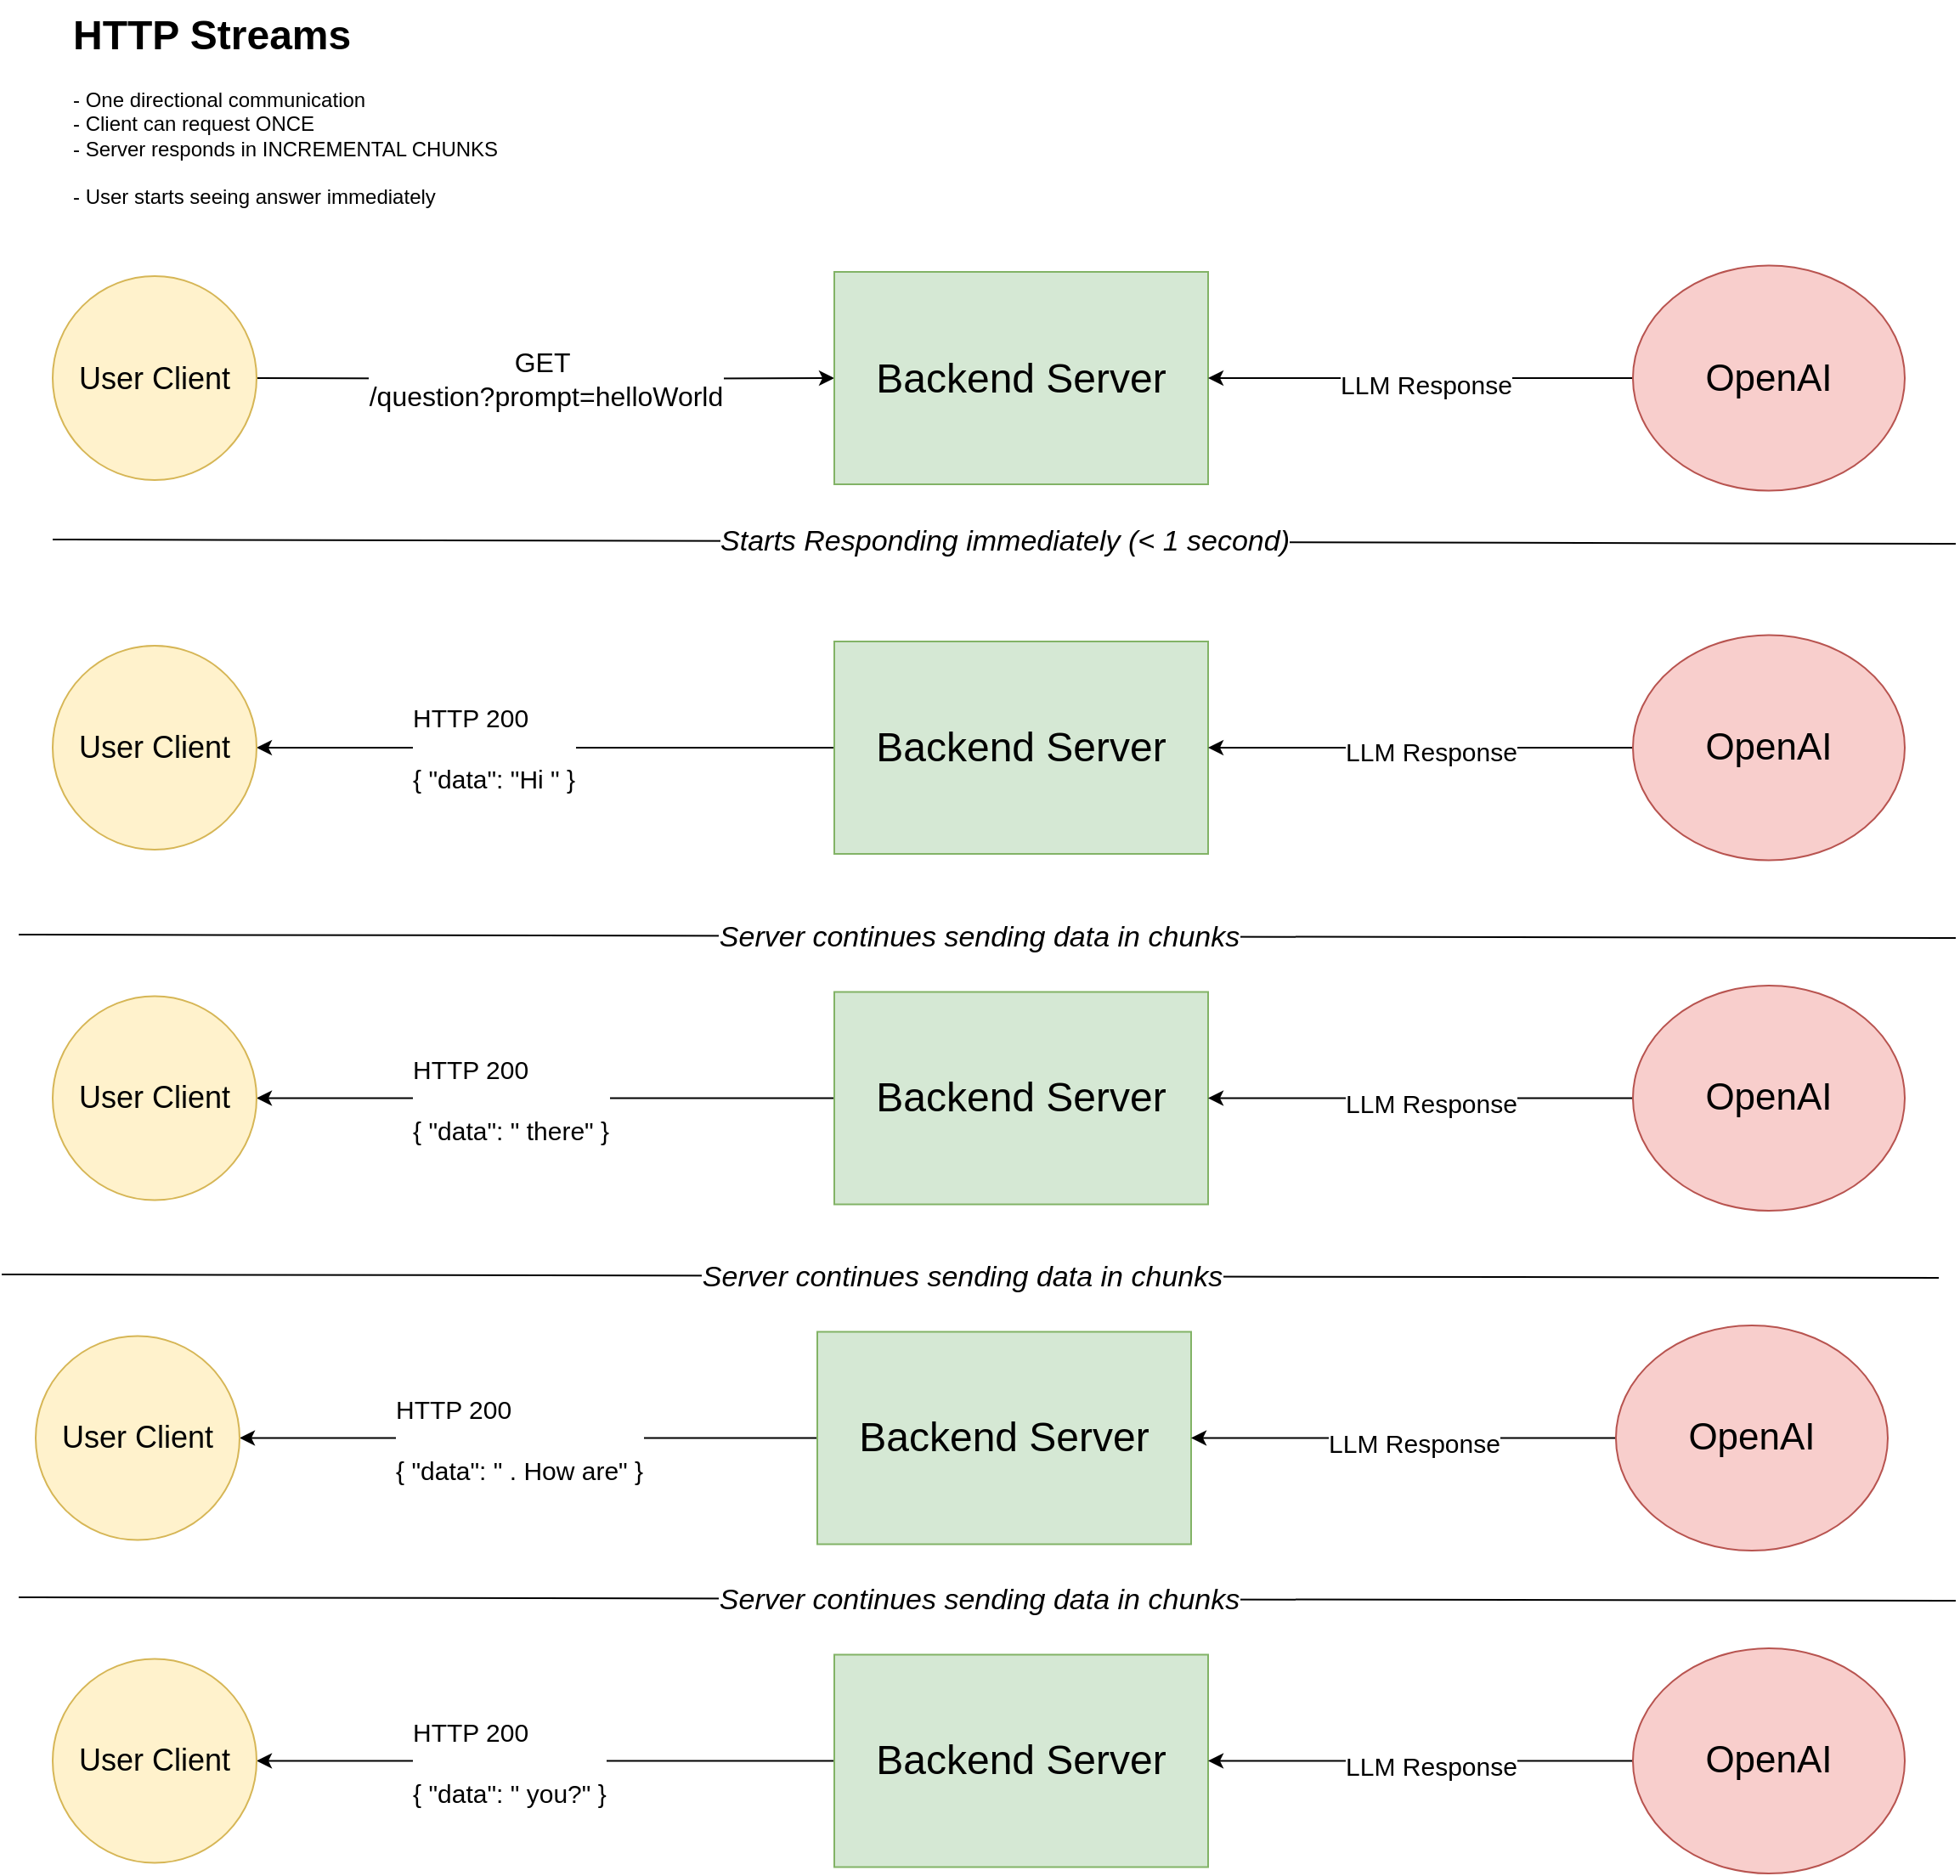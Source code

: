 <mxfile version="27.2.0">
  <diagram name="Page-1" id="DS_TWJ373Ps78vdfHSgM">
    <mxGraphModel dx="1336" dy="2013" grid="1" gridSize="10" guides="1" tooltips="1" connect="1" arrows="1" fold="1" page="1" pageScale="1" pageWidth="850" pageHeight="1100" math="0" shadow="0">
      <root>
        <mxCell id="0" />
        <mxCell id="1" parent="0" />
        <mxCell id="1CRBDQJJfLzbWSRdy7kv-4" value="" style="edgeStyle=orthogonalEdgeStyle;rounded=0;orthogonalLoop=1;jettySize=auto;html=1;" parent="1" target="1CRBDQJJfLzbWSRdy7kv-3" edge="1">
          <mxGeometry relative="1" as="geometry">
            <mxPoint x="190" y="182.5" as="sourcePoint" />
          </mxGeometry>
        </mxCell>
        <mxCell id="1CRBDQJJfLzbWSRdy7kv-5" value="&lt;font style=&quot;font-size: 16px;&quot;&gt;GET&amp;nbsp;&lt;/font&gt;&lt;div&gt;&lt;font style=&quot;font-size: 16px;&quot;&gt;/question?prompt=helloWorld&lt;/font&gt;&lt;/div&gt;" style="edgeLabel;html=1;align=center;verticalAlign=middle;resizable=0;points=[];" parent="1CRBDQJJfLzbWSRdy7kv-4" vertex="1" connectable="0">
          <mxGeometry x="-0.104" y="-1" relative="1" as="geometry">
            <mxPoint x="17" y="-1" as="offset" />
          </mxGeometry>
        </mxCell>
        <mxCell id="1CRBDQJJfLzbWSRdy7kv-3" value="&lt;div style=&quot;&quot;&gt;&lt;span style=&quot;font-size: 24px; background-color: transparent; color: light-dark(rgb(0, 0, 0), rgb(255, 255, 255));&quot;&gt;Backend Server&lt;/span&gt;&lt;/div&gt;" style="whiteSpace=wrap;html=1;verticalAlign=middle;align=center;fillColor=#d5e8d4;strokeColor=#82b366;" parent="1" vertex="1">
          <mxGeometry x="530" y="120" width="220" height="125" as="geometry" />
        </mxCell>
        <mxCell id="1CRBDQJJfLzbWSRdy7kv-6" value="&lt;h1 style=&quot;margin-top: 0px;&quot;&gt;HTTP Streams&lt;/h1&gt;&lt;div&gt;- One directional communication&lt;/div&gt;&lt;div&gt;- Client can request ONCE&lt;/div&gt;&lt;div&gt;- Server responds in INCREMENTAL CHUNKS&lt;/div&gt;&lt;div&gt;&lt;br&gt;&lt;/div&gt;&lt;div&gt;- User starts seeing answer immediately&lt;/div&gt;" style="text;html=1;whiteSpace=wrap;overflow=hidden;rounded=0;" parent="1" vertex="1">
          <mxGeometry x="80" y="-40" width="270" height="130" as="geometry" />
        </mxCell>
        <mxCell id="1CRBDQJJfLzbWSRdy7kv-8" value="&lt;font style=&quot;font-size: 18px;&quot;&gt;User Client&lt;/font&gt;" style="ellipse;whiteSpace=wrap;html=1;aspect=fixed;fillColor=#fff2cc;strokeColor=#d6b656;" parent="1" vertex="1">
          <mxGeometry x="70" y="122.5" width="120" height="120" as="geometry" />
        </mxCell>
        <mxCell id="1CRBDQJJfLzbWSRdy7kv-14" style="edgeStyle=orthogonalEdgeStyle;rounded=0;orthogonalLoop=1;jettySize=auto;html=1;entryX=1;entryY=0.5;entryDx=0;entryDy=0;" parent="1" source="1CRBDQJJfLzbWSRdy7kv-12" target="1CRBDQJJfLzbWSRdy7kv-13" edge="1">
          <mxGeometry relative="1" as="geometry" />
        </mxCell>
        <mxCell id="1CRBDQJJfLzbWSRdy7kv-15" value="&lt;div&gt;&lt;font style=&quot;font-size: 15px;&quot;&gt;HTTP 200&lt;/font&gt;&lt;/div&gt;&lt;div&gt;&lt;font style=&quot;font-size: 15px;&quot;&gt;&lt;br&gt;&lt;/font&gt;&lt;/div&gt;&lt;font style=&quot;font-size: 15px;&quot;&gt;{&amp;nbsp;&lt;/font&gt;&lt;span style=&quot;font-size: 15px; background-color: light-dark(#ffffff, var(--ge-dark-color, #121212)); color: light-dark(rgb(0, 0, 0), rgb(255, 255, 255));&quot;&gt;&quot;data&quot;: &quot;Hi &quot;&amp;nbsp;&lt;/span&gt;&lt;span style=&quot;font-size: 15px; background-color: light-dark(#ffffff, var(--ge-dark-color, #121212)); color: light-dark(rgb(0, 0, 0), rgb(255, 255, 255));&quot;&gt;}&lt;/span&gt;" style="edgeLabel;html=1;align=left;verticalAlign=middle;resizable=0;points=[];" parent="1CRBDQJJfLzbWSRdy7kv-14" vertex="1" connectable="0">
          <mxGeometry x="-0.064" y="4" relative="1" as="geometry">
            <mxPoint x="-91" y="-4" as="offset" />
          </mxGeometry>
        </mxCell>
        <mxCell id="1CRBDQJJfLzbWSRdy7kv-12" value="&lt;div style=&quot;&quot;&gt;&lt;span style=&quot;font-size: 24px; background-color: transparent; color: light-dark(rgb(0, 0, 0), rgb(255, 255, 255));&quot;&gt;Backend Server&lt;/span&gt;&lt;/div&gt;" style="whiteSpace=wrap;html=1;verticalAlign=middle;align=center;fillColor=#d5e8d4;strokeColor=#82b366;" parent="1" vertex="1">
          <mxGeometry x="530" y="337.5" width="220" height="125" as="geometry" />
        </mxCell>
        <mxCell id="1CRBDQJJfLzbWSRdy7kv-13" value="&lt;font style=&quot;font-size: 18px;&quot;&gt;User Client&lt;/font&gt;" style="ellipse;whiteSpace=wrap;html=1;aspect=fixed;fillColor=#fff2cc;strokeColor=#d6b656;" parent="1" vertex="1">
          <mxGeometry x="70" y="340" width="120" height="120" as="geometry" />
        </mxCell>
        <mxCell id="1CRBDQJJfLzbWSRdy7kv-16" value="" style="endArrow=none;html=1;rounded=0;" parent="1" edge="1">
          <mxGeometry width="50" height="50" relative="1" as="geometry">
            <mxPoint x="70" y="277.5" as="sourcePoint" />
            <mxPoint x="1190" y="280" as="targetPoint" />
            <Array as="points">
              <mxPoint x="80" y="277.5" />
            </Array>
          </mxGeometry>
        </mxCell>
        <mxCell id="1CRBDQJJfLzbWSRdy7kv-17" value="&lt;font style=&quot;font-size: 17px;&quot;&gt;&lt;i&gt;Starts Responding immediately (&amp;lt; 1 second)&lt;/i&gt;&lt;/font&gt;" style="edgeLabel;html=1;align=center;verticalAlign=middle;resizable=0;points=[];" parent="1CRBDQJJfLzbWSRdy7kv-16" vertex="1" connectable="0">
          <mxGeometry x="-0.478" y="-1" relative="1" as="geometry">
            <mxPoint x="267" as="offset" />
          </mxGeometry>
        </mxCell>
        <mxCell id="1CRBDQJJfLzbWSRdy7kv-22" style="edgeStyle=orthogonalEdgeStyle;rounded=0;orthogonalLoop=1;jettySize=auto;html=1;entryX=1;entryY=0.5;entryDx=0;entryDy=0;" parent="1" source="1CRBDQJJfLzbWSRdy7kv-18" target="1CRBDQJJfLzbWSRdy7kv-3" edge="1">
          <mxGeometry relative="1" as="geometry" />
        </mxCell>
        <mxCell id="1CRBDQJJfLzbWSRdy7kv-23" value="&lt;font style=&quot;font-size: 15px;&quot;&gt;LLM Response&lt;/font&gt;" style="edgeLabel;html=1;align=center;verticalAlign=middle;resizable=0;points=[];" parent="1CRBDQJJfLzbWSRdy7kv-22" vertex="1" connectable="0">
          <mxGeometry x="-0.032" y="3" relative="1" as="geometry">
            <mxPoint x="-1" as="offset" />
          </mxGeometry>
        </mxCell>
        <mxCell id="1CRBDQJJfLzbWSRdy7kv-18" value="&lt;font style=&quot;font-size: 22px;&quot;&gt;OpenAI&lt;/font&gt;" style="ellipse;whiteSpace=wrap;html=1;fillColor=#f8cecc;strokeColor=#b85450;direction=south;" parent="1" vertex="1">
          <mxGeometry x="1000" y="116.25" width="160" height="132.5" as="geometry" />
        </mxCell>
        <mxCell id="1CRBDQJJfLzbWSRdy7kv-27" style="edgeStyle=orthogonalEdgeStyle;rounded=0;orthogonalLoop=1;jettySize=auto;html=1;exitX=0.5;exitY=1;exitDx=0;exitDy=0;entryX=1;entryY=0.5;entryDx=0;entryDy=0;" parent="1" source="1CRBDQJJfLzbWSRdy7kv-21" target="1CRBDQJJfLzbWSRdy7kv-12" edge="1">
          <mxGeometry relative="1" as="geometry" />
        </mxCell>
        <mxCell id="1CRBDQJJfLzbWSRdy7kv-28" value="&lt;font style=&quot;font-size: 15px;&quot;&gt;LLM Response&lt;/font&gt;" style="edgeLabel;html=1;align=center;verticalAlign=middle;resizable=0;points=[];" parent="1CRBDQJJfLzbWSRdy7kv-27" vertex="1" connectable="0">
          <mxGeometry x="-0.048" y="2" relative="1" as="geometry">
            <mxPoint as="offset" />
          </mxGeometry>
        </mxCell>
        <mxCell id="1CRBDQJJfLzbWSRdy7kv-21" value="&lt;font style=&quot;font-size: 22px;&quot;&gt;OpenAI&lt;/font&gt;" style="ellipse;whiteSpace=wrap;html=1;fillColor=#f8cecc;strokeColor=#b85450;direction=south;" parent="1" vertex="1">
          <mxGeometry x="1000" y="333.75" width="160" height="132.5" as="geometry" />
        </mxCell>
        <mxCell id="I-9N-YSfWl_Ru_FgywRT-1" value="" style="endArrow=none;html=1;rounded=0;" parent="1" edge="1">
          <mxGeometry width="50" height="50" relative="1" as="geometry">
            <mxPoint x="50" y="510" as="sourcePoint" />
            <mxPoint x="1190" y="512" as="targetPoint" />
            <Array as="points">
              <mxPoint x="60" y="510" />
            </Array>
          </mxGeometry>
        </mxCell>
        <mxCell id="I-9N-YSfWl_Ru_FgywRT-2" value="&lt;span style=&quot;font-size: 17px;&quot;&gt;&lt;i&gt;Server continues sending data in chunks&lt;/i&gt;&lt;/span&gt;" style="edgeLabel;html=1;align=center;verticalAlign=middle;resizable=0;points=[];" parent="I-9N-YSfWl_Ru_FgywRT-1" vertex="1" connectable="0">
          <mxGeometry x="-0.478" y="-1" relative="1" as="geometry">
            <mxPoint x="267" as="offset" />
          </mxGeometry>
        </mxCell>
        <mxCell id="mMPkzrsT_v4mIV54kTmL-1" style="edgeStyle=orthogonalEdgeStyle;rounded=0;orthogonalLoop=1;jettySize=auto;html=1;entryX=1;entryY=0.5;entryDx=0;entryDy=0;" edge="1" parent="1" source="mMPkzrsT_v4mIV54kTmL-3" target="mMPkzrsT_v4mIV54kTmL-4">
          <mxGeometry relative="1" as="geometry" />
        </mxCell>
        <mxCell id="mMPkzrsT_v4mIV54kTmL-2" value="&lt;div&gt;&lt;font style=&quot;font-size: 15px;&quot;&gt;HTTP 200&lt;/font&gt;&lt;/div&gt;&lt;div&gt;&lt;font style=&quot;font-size: 15px;&quot;&gt;&lt;br&gt;&lt;/font&gt;&lt;/div&gt;&lt;font style=&quot;font-size: 15px;&quot;&gt;{&amp;nbsp;&lt;/font&gt;&lt;span style=&quot;font-size: 15px; background-color: light-dark(#ffffff, var(--ge-dark-color, #121212)); color: light-dark(rgb(0, 0, 0), rgb(255, 255, 255));&quot;&gt;&quot;data&quot;: &quot; there&quot;&amp;nbsp;&lt;/span&gt;&lt;span style=&quot;font-size: 15px; background-color: light-dark(#ffffff, var(--ge-dark-color, #121212)); color: light-dark(rgb(0, 0, 0), rgb(255, 255, 255));&quot;&gt;}&lt;/span&gt;" style="edgeLabel;html=1;align=left;verticalAlign=middle;resizable=0;points=[];" vertex="1" connectable="0" parent="mMPkzrsT_v4mIV54kTmL-1">
          <mxGeometry x="-0.064" y="4" relative="1" as="geometry">
            <mxPoint x="-91" y="-4" as="offset" />
          </mxGeometry>
        </mxCell>
        <mxCell id="mMPkzrsT_v4mIV54kTmL-3" value="&lt;div style=&quot;&quot;&gt;&lt;span style=&quot;font-size: 24px; background-color: transparent; color: light-dark(rgb(0, 0, 0), rgb(255, 255, 255));&quot;&gt;Backend Server&lt;/span&gt;&lt;/div&gt;" style="whiteSpace=wrap;html=1;verticalAlign=middle;align=center;fillColor=#d5e8d4;strokeColor=#82b366;" vertex="1" parent="1">
          <mxGeometry x="530" y="543.75" width="220" height="125" as="geometry" />
        </mxCell>
        <mxCell id="mMPkzrsT_v4mIV54kTmL-4" value="&lt;font style=&quot;font-size: 18px;&quot;&gt;User Client&lt;/font&gt;" style="ellipse;whiteSpace=wrap;html=1;aspect=fixed;fillColor=#fff2cc;strokeColor=#d6b656;" vertex="1" parent="1">
          <mxGeometry x="70" y="546.25" width="120" height="120" as="geometry" />
        </mxCell>
        <mxCell id="mMPkzrsT_v4mIV54kTmL-5" style="edgeStyle=orthogonalEdgeStyle;rounded=0;orthogonalLoop=1;jettySize=auto;html=1;exitX=0.5;exitY=1;exitDx=0;exitDy=0;entryX=1;entryY=0.5;entryDx=0;entryDy=0;" edge="1" parent="1" source="mMPkzrsT_v4mIV54kTmL-7" target="mMPkzrsT_v4mIV54kTmL-3">
          <mxGeometry relative="1" as="geometry" />
        </mxCell>
        <mxCell id="mMPkzrsT_v4mIV54kTmL-6" value="&lt;font style=&quot;font-size: 15px;&quot;&gt;LLM Response&lt;/font&gt;" style="edgeLabel;html=1;align=center;verticalAlign=middle;resizable=0;points=[];" vertex="1" connectable="0" parent="mMPkzrsT_v4mIV54kTmL-5">
          <mxGeometry x="-0.048" y="2" relative="1" as="geometry">
            <mxPoint as="offset" />
          </mxGeometry>
        </mxCell>
        <mxCell id="mMPkzrsT_v4mIV54kTmL-7" value="&lt;font style=&quot;font-size: 22px;&quot;&gt;OpenAI&lt;/font&gt;" style="ellipse;whiteSpace=wrap;html=1;fillColor=#f8cecc;strokeColor=#b85450;direction=south;" vertex="1" parent="1">
          <mxGeometry x="1000" y="540" width="160" height="132.5" as="geometry" />
        </mxCell>
        <mxCell id="mMPkzrsT_v4mIV54kTmL-8" value="" style="endArrow=none;html=1;rounded=0;" edge="1" parent="1">
          <mxGeometry width="50" height="50" relative="1" as="geometry">
            <mxPoint x="40" y="710" as="sourcePoint" />
            <mxPoint x="1180" y="712" as="targetPoint" />
            <Array as="points">
              <mxPoint x="50" y="710" />
            </Array>
          </mxGeometry>
        </mxCell>
        <mxCell id="mMPkzrsT_v4mIV54kTmL-9" value="&lt;span style=&quot;font-size: 17px;&quot;&gt;&lt;i&gt;Server continues sending data in chunks&lt;/i&gt;&lt;/span&gt;" style="edgeLabel;html=1;align=center;verticalAlign=middle;resizable=0;points=[];" vertex="1" connectable="0" parent="mMPkzrsT_v4mIV54kTmL-8">
          <mxGeometry x="-0.478" y="-1" relative="1" as="geometry">
            <mxPoint x="267" as="offset" />
          </mxGeometry>
        </mxCell>
        <mxCell id="mMPkzrsT_v4mIV54kTmL-10" style="edgeStyle=orthogonalEdgeStyle;rounded=0;orthogonalLoop=1;jettySize=auto;html=1;entryX=1;entryY=0.5;entryDx=0;entryDy=0;" edge="1" parent="1" source="mMPkzrsT_v4mIV54kTmL-12" target="mMPkzrsT_v4mIV54kTmL-13">
          <mxGeometry relative="1" as="geometry" />
        </mxCell>
        <mxCell id="mMPkzrsT_v4mIV54kTmL-11" value="&lt;div&gt;&lt;font style=&quot;font-size: 15px;&quot;&gt;HTTP 200&lt;/font&gt;&lt;/div&gt;&lt;div&gt;&lt;font style=&quot;font-size: 15px;&quot;&gt;&lt;br&gt;&lt;/font&gt;&lt;/div&gt;&lt;font style=&quot;font-size: 15px;&quot;&gt;{&amp;nbsp;&lt;/font&gt;&lt;span style=&quot;font-size: 15px; background-color: light-dark(#ffffff, var(--ge-dark-color, #121212)); color: light-dark(rgb(0, 0, 0), rgb(255, 255, 255));&quot;&gt;&quot;data&quot;: &quot; . How are&quot;&amp;nbsp;&lt;/span&gt;&lt;span style=&quot;font-size: 15px; background-color: light-dark(#ffffff, var(--ge-dark-color, #121212)); color: light-dark(rgb(0, 0, 0), rgb(255, 255, 255));&quot;&gt;}&lt;/span&gt;" style="edgeLabel;html=1;align=left;verticalAlign=middle;resizable=0;points=[];" vertex="1" connectable="0" parent="mMPkzrsT_v4mIV54kTmL-10">
          <mxGeometry x="-0.064" y="4" relative="1" as="geometry">
            <mxPoint x="-91" y="-4" as="offset" />
          </mxGeometry>
        </mxCell>
        <mxCell id="mMPkzrsT_v4mIV54kTmL-12" value="&lt;div style=&quot;&quot;&gt;&lt;span style=&quot;font-size: 24px; background-color: transparent; color: light-dark(rgb(0, 0, 0), rgb(255, 255, 255));&quot;&gt;Backend Server&lt;/span&gt;&lt;/div&gt;" style="whiteSpace=wrap;html=1;verticalAlign=middle;align=center;fillColor=#d5e8d4;strokeColor=#82b366;" vertex="1" parent="1">
          <mxGeometry x="520" y="743.75" width="220" height="125" as="geometry" />
        </mxCell>
        <mxCell id="mMPkzrsT_v4mIV54kTmL-13" value="&lt;font style=&quot;font-size: 18px;&quot;&gt;User Client&lt;/font&gt;" style="ellipse;whiteSpace=wrap;html=1;aspect=fixed;fillColor=#fff2cc;strokeColor=#d6b656;" vertex="1" parent="1">
          <mxGeometry x="60" y="746.25" width="120" height="120" as="geometry" />
        </mxCell>
        <mxCell id="mMPkzrsT_v4mIV54kTmL-14" style="edgeStyle=orthogonalEdgeStyle;rounded=0;orthogonalLoop=1;jettySize=auto;html=1;exitX=0.5;exitY=1;exitDx=0;exitDy=0;entryX=1;entryY=0.5;entryDx=0;entryDy=0;" edge="1" parent="1" source="mMPkzrsT_v4mIV54kTmL-16" target="mMPkzrsT_v4mIV54kTmL-12">
          <mxGeometry relative="1" as="geometry" />
        </mxCell>
        <mxCell id="mMPkzrsT_v4mIV54kTmL-15" value="&lt;font style=&quot;font-size: 15px;&quot;&gt;LLM Response&lt;/font&gt;" style="edgeLabel;html=1;align=center;verticalAlign=middle;resizable=0;points=[];" vertex="1" connectable="0" parent="mMPkzrsT_v4mIV54kTmL-14">
          <mxGeometry x="-0.048" y="2" relative="1" as="geometry">
            <mxPoint as="offset" />
          </mxGeometry>
        </mxCell>
        <mxCell id="mMPkzrsT_v4mIV54kTmL-16" value="&lt;font style=&quot;font-size: 22px;&quot;&gt;OpenAI&lt;/font&gt;" style="ellipse;whiteSpace=wrap;html=1;fillColor=#f8cecc;strokeColor=#b85450;direction=south;" vertex="1" parent="1">
          <mxGeometry x="990" y="740" width="160" height="132.5" as="geometry" />
        </mxCell>
        <mxCell id="mMPkzrsT_v4mIV54kTmL-26" value="" style="endArrow=none;html=1;rounded=0;" edge="1" parent="1">
          <mxGeometry width="50" height="50" relative="1" as="geometry">
            <mxPoint x="50" y="900" as="sourcePoint" />
            <mxPoint x="1190" y="902" as="targetPoint" />
            <Array as="points">
              <mxPoint x="60" y="900" />
            </Array>
          </mxGeometry>
        </mxCell>
        <mxCell id="mMPkzrsT_v4mIV54kTmL-27" value="&lt;span style=&quot;font-size: 17px;&quot;&gt;&lt;i&gt;Server continues sending data in chunks&lt;/i&gt;&lt;/span&gt;" style="edgeLabel;html=1;align=center;verticalAlign=middle;resizable=0;points=[];" vertex="1" connectable="0" parent="mMPkzrsT_v4mIV54kTmL-26">
          <mxGeometry x="-0.478" y="-1" relative="1" as="geometry">
            <mxPoint x="267" as="offset" />
          </mxGeometry>
        </mxCell>
        <mxCell id="mMPkzrsT_v4mIV54kTmL-28" style="edgeStyle=orthogonalEdgeStyle;rounded=0;orthogonalLoop=1;jettySize=auto;html=1;entryX=1;entryY=0.5;entryDx=0;entryDy=0;" edge="1" parent="1" source="mMPkzrsT_v4mIV54kTmL-30" target="mMPkzrsT_v4mIV54kTmL-31">
          <mxGeometry relative="1" as="geometry" />
        </mxCell>
        <mxCell id="mMPkzrsT_v4mIV54kTmL-29" value="&lt;div&gt;&lt;font style=&quot;font-size: 15px;&quot;&gt;HTTP 200&lt;/font&gt;&lt;/div&gt;&lt;div&gt;&lt;font style=&quot;font-size: 15px;&quot;&gt;&lt;br&gt;&lt;/font&gt;&lt;/div&gt;&lt;font style=&quot;font-size: 15px;&quot;&gt;{&amp;nbsp;&lt;/font&gt;&lt;span style=&quot;font-size: 15px; background-color: light-dark(#ffffff, var(--ge-dark-color, #121212)); color: light-dark(rgb(0, 0, 0), rgb(255, 255, 255));&quot;&gt;&quot;data&quot;: &quot; you?&quot;&amp;nbsp;&lt;/span&gt;&lt;span style=&quot;font-size: 15px; background-color: light-dark(#ffffff, var(--ge-dark-color, #121212)); color: light-dark(rgb(0, 0, 0), rgb(255, 255, 255));&quot;&gt;}&lt;/span&gt;" style="edgeLabel;html=1;align=left;verticalAlign=middle;resizable=0;points=[];" vertex="1" connectable="0" parent="mMPkzrsT_v4mIV54kTmL-28">
          <mxGeometry x="-0.064" y="4" relative="1" as="geometry">
            <mxPoint x="-91" y="-4" as="offset" />
          </mxGeometry>
        </mxCell>
        <mxCell id="mMPkzrsT_v4mIV54kTmL-30" value="&lt;div style=&quot;&quot;&gt;&lt;span style=&quot;font-size: 24px; background-color: transparent; color: light-dark(rgb(0, 0, 0), rgb(255, 255, 255));&quot;&gt;Backend Server&lt;/span&gt;&lt;/div&gt;" style="whiteSpace=wrap;html=1;verticalAlign=middle;align=center;fillColor=#d5e8d4;strokeColor=#82b366;" vertex="1" parent="1">
          <mxGeometry x="530" y="933.75" width="220" height="125" as="geometry" />
        </mxCell>
        <mxCell id="mMPkzrsT_v4mIV54kTmL-31" value="&lt;font style=&quot;font-size: 18px;&quot;&gt;User Client&lt;/font&gt;" style="ellipse;whiteSpace=wrap;html=1;aspect=fixed;fillColor=#fff2cc;strokeColor=#d6b656;" vertex="1" parent="1">
          <mxGeometry x="70" y="936.25" width="120" height="120" as="geometry" />
        </mxCell>
        <mxCell id="mMPkzrsT_v4mIV54kTmL-32" style="edgeStyle=orthogonalEdgeStyle;rounded=0;orthogonalLoop=1;jettySize=auto;html=1;exitX=0.5;exitY=1;exitDx=0;exitDy=0;entryX=1;entryY=0.5;entryDx=0;entryDy=0;" edge="1" parent="1" source="mMPkzrsT_v4mIV54kTmL-34" target="mMPkzrsT_v4mIV54kTmL-30">
          <mxGeometry relative="1" as="geometry" />
        </mxCell>
        <mxCell id="mMPkzrsT_v4mIV54kTmL-33" value="&lt;font style=&quot;font-size: 15px;&quot;&gt;LLM Response&lt;/font&gt;" style="edgeLabel;html=1;align=center;verticalAlign=middle;resizable=0;points=[];" vertex="1" connectable="0" parent="mMPkzrsT_v4mIV54kTmL-32">
          <mxGeometry x="-0.048" y="2" relative="1" as="geometry">
            <mxPoint as="offset" />
          </mxGeometry>
        </mxCell>
        <mxCell id="mMPkzrsT_v4mIV54kTmL-34" value="&lt;font style=&quot;font-size: 22px;&quot;&gt;OpenAI&lt;/font&gt;" style="ellipse;whiteSpace=wrap;html=1;fillColor=#f8cecc;strokeColor=#b85450;direction=south;" vertex="1" parent="1">
          <mxGeometry x="1000" y="930" width="160" height="132.5" as="geometry" />
        </mxCell>
      </root>
    </mxGraphModel>
  </diagram>
</mxfile>
